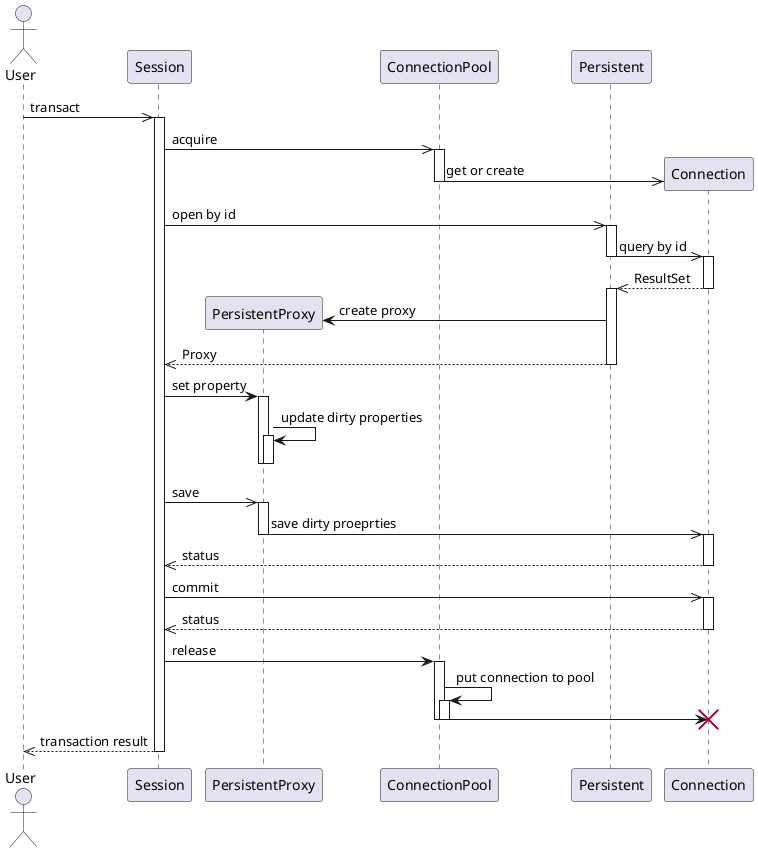 @startuml Cache ODM Sequence

actor User
participant Session order 10
participant ConnectionPool order 20
participant Persistent order 30
participant Connection order 40
participant PersistentProxy order 15

User ->> Session: transact
activate Session
Session ->> ConnectionPool: acquire

activate ConnectionPool
create Connection
ConnectionPool ->> Connection: get or create
deactivate ConnectionPool
Session ->> Persistent: open by id
activate Persistent
Persistent ->> Connection: query by id
deactivate Persistent
activate Connection
Connection -->> Persistent: ResultSet
deactivate Connection
activate Persistent
create PersistentProxy
Persistent -> PersistentProxy : create proxy
Persistent -->> Session : Proxy
deactivate Persistent
Session -> PersistentProxy: set property
activate PersistentProxy
PersistentProxy -> PersistentProxy: update dirty properties
activate PersistentProxy
deactivate PersistentProxy
deactivate PersistentProxy
Session ->> PersistentProxy: save
activate PersistentProxy
PersistentProxy ->> Connection: save dirty proeprties
deactivate PersistentProxy
activate Connection
Connection -->> Session: status
deactivate Connection
Session ->> Connection: commit
activate Connection
Connection -->> Session: status
deactivate Connection
deactivate PersistentProxy
Session -> ConnectionPool: release
activate ConnectionPool
ConnectionPool -> ConnectionPool: put connection to pool
activate ConnectionPool
ConnectionPool -> Connection
destroy Connection
deactivate ConnectionPool
deactivate ConnectionPool
Session -->> User : transaction result
deactivate Session

@enduml